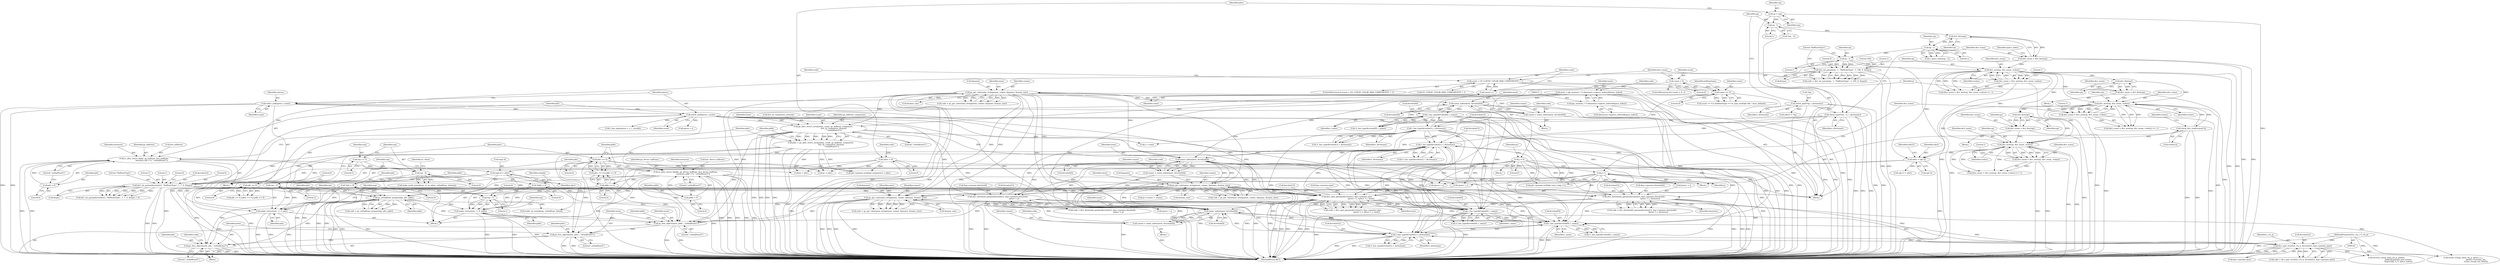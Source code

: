 digraph "0_ghostscript_f5c7555c30393e64ec1f5ab0dfae5b55b3b3fc78@API" {
"1001025" [label="(Call,gs_free_object(mem, pht, \".sethalftone5\"))"];
"1001021" [label="(Call,gs_free_object(mem, phtc, \".sethalftone5\"))"];
"1001017" [label="(Call,gs_free_object(mem, pdht, \".sethalftone5\"))"];
"1000295" [label="(Call,gs_get_colorname_string(mem, cname, &pname, &name_size))"];
"1000287" [label="(Call,name_index(mem, &rvalue[0]))"];
"1000209" [label="(Call,mem = (gs_memory_t *) idmemory->spaces_indexed[space_index])"];
"1000211" [label="(Call,(gs_memory_t *) idmemory->spaces_indexed[space_index])"];
"1000269" [label="(Call,r_has_type(&rvalue[0], t_name))"];
"1000278" [label="(Call,r_has_type(&rvalue[1], t_dictionary))"];
"1000193" [label="(Call,check_type(*(op - 1), t_dictionary))"];
"1000189" [label="(Call,check_type(*op, t_dictionary))"];
"1000285" [label="(Call,cname = name_index(mem, &rvalue[0]))"];
"1000738" [label="(Call,gs_get_colorname_string(mem, cname, &pname, &name_size))"];
"1000730" [label="(Call,name_index(mem, &rvalue[0]))"];
"1000386" [label="(Call,gs_alloc_struct_array(mem, count, gs_halftone_component,\n                                     &st_ht_component_element,\n                                     \".sethalftone5\"))"];
"1000371" [label="(Call,refset_null(tprocs, count))"];
"1000368" [label="(Call,refset_null(sprocs, count))"];
"1000348" [label="(Call,count == 0)"];
"1000335" [label="(Call,count > GS_CLIENT_COLOR_MAX_COMPONENTS + 1)"];
"1000332" [label="(Call,count++)"];
"1000252" [label="(Call,count = 0)"];
"1000481" [label="(Call,gs_get_colorname_string(mem, cname, &pname, &name_size))"];
"1000473" [label="(Call,name_index(mem, &rvalue[0]))"];
"1000551" [label="(Call,dict_spot_params(&rvalue[1], &pc->params.spot,\n                                                sprocs + j, tprocs + j, mem))"];
"1000521" [label="(Call,dict_int_param(&rvalue[1], \"HalftoneType\", 1, 7, 0, &type))"];
"1000464" [label="(Call,r_has_type(&rvalue[1], t_dictionary))"];
"1000589" [label="(Call,dict_threshold_params(&rvalue[1], &pc->params.threshold,\n                                                        tprocs + j))"];
"1000640" [label="(Call,j++)"];
"1000434" [label="(Call,j = 0)"];
"1000455" [label="(Call,r_has_type(&rvalue[0], t_name))"];
"1000612" [label="(Call,dict_threshold2_params(&rvalue[1], &pc->params.threshold2,\n                                                        tprocs + j, imemory))"];
"1000393" [label="(Call,rc_alloc_struct_0(pdht, gx_device_halftone, &st_device_halftone,\n                          imemory, pdht = 0, \".sethalftone5\"))"];
"1000399" [label="(Call,pdht = 0)"];
"1000374" [label="(Call,rc_alloc_struct_0(pht, gs_halftone, &st_halftone,\n                          imemory, pht = 0, \".sethalftone5\"))"];
"1000380" [label="(Call,pht = 0)"];
"1000220" [label="(Call,dict_int_param(op - 1, \"HalftoneType\", 1, 100, 0, &type))"];
"1000221" [label="(Call,op - 1)"];
"1000206" [label="(Call,op - 1)"];
"1000201" [label="(Call,dict_first(op))"];
"1000195" [label="(Call,op - 1)"];
"1000129" [label="(Call,op = osp)"];
"1000471" [label="(Call,cname = name_index(mem, &rvalue[0]))"];
"1000712" [label="(Call,r_has_type(&rvalue[0], t_name))"];
"1000771" [label="(Call,dict_spot_results(i_ctx_p, &rvalue[1], &pc->params.spot))"];
"1000126" [label="(MethodParameterIn,i_ctx_t *i_ctx_p)"];
"1000721" [label="(Call,r_has_type(&rvalue[1], t_dictionary))"];
"1000728" [label="(Call,cname = name_index(mem, &rvalue[0]))"];
"1000839" [label="(Call,make_istruct(esp - 1, 0, pdht))"];
"1000840" [label="(Call,esp - 1)"];
"1000834" [label="(Call,esp - 2)"];
"1000822" [label="(Call,esp - 4)"];
"1000818" [label="(Call,esp += 5)"];
"1000827" [label="(Call,esp[-3] = odict)"];
"1000803" [label="(Call,odict = op[-1])"];
"1000446" [label="(Call,dict_next(op, dict_enum, rvalue))"];
"1000430" [label="(Call,dict_first(op))"];
"1000260" [label="(Call,dict_next(op, dict_enum, rvalue))"];
"1000258" [label="(Call,dict_enum = dict_next(op, dict_enum, rvalue))"];
"1000199" [label="(Call,dict_enum = dict_first(op))"];
"1000444" [label="(Call,dict_enum = dict_next(op, dict_enum, rvalue))"];
"1000428" [label="(Call,dict_enum = dict_first(op))"];
"1000515" [label="(Call,check_dict_read(rvalue[1]))"];
"1000703" [label="(Call,dict_next(op, dict_enum, rvalue))"];
"1000692" [label="(Call,dict_first(op))"];
"1000701" [label="(Call,dict_enum = dict_next(op, dict_enum, rvalue))"];
"1000690" [label="(Call,dict_enum = dict_first(op))"];
"1000412" [label="(Call,pdht == 0)"];
"1000149" [label="(Call,*pdht = 0)"];
"1000681" [label="(Call,gs_sethalftone_prepare(igs, pht, pdht))"];
"1000405" [label="(Call,pht == 0)"];
"1000145" [label="(Call,*pht = 0)"];
"1000409" [label="(Call,phtc == 0)"];
"1000384" [label="(Call,phtc = gs_alloc_struct_array(mem, count, gs_halftone_component,\n                                     &st_ht_component_element,\n                                     \".sethalftone5\"))"];
"1000134" [label="(Call,*phtc = 0)"];
"1000833" [label="(Call,make_istruct(esp - 2, 0, pht))"];
"1000641" [label="(Identifier,j)"];
"1000465" [label="(Call,&rvalue[1])"];
"1000334" [label="(ControlStructure,if (count > GS_CLIENT_COLOR_MAX_COMPONENTS + 1))"];
"1000484" [label="(Call,&pname)"];
"1000396" [label="(Call,&st_device_halftone)"];
"1000381" [label="(Identifier,pht)"];
"1000296" [label="(Identifier,mem)"];
"1000228" [label="(Call,&type)"];
"1000195" [label="(Call,op - 1)"];
"1000640" [label="(Call,j++)"];
"1000810" [label="(Identifier,odict5)"];
"1000449" [label="(Identifier,rvalue)"];
"1000409" [label="(Call,phtc == 0)"];
"1000706" [label="(Identifier,rvalue)"];
"1000140" [label="(Identifier,code)"];
"1000705" [label="(Identifier,dict_enum)"];
"1000613" [label="(Call,&rvalue[1])"];
"1001028" [label="(Literal,\".sethalftone5\")"];
"1000549" [label="(Call,code = dict_spot_params(&rvalue[1], &pc->params.spot,\n                                                sprocs + j, tprocs + j, mem))"];
"1000692" [label="(Call,dict_first(op))"];
"1000708" [label="(Literal,1)"];
"1000839" [label="(Call,make_istruct(esp - 1, 0, pdht))"];
"1000386" [label="(Call,gs_alloc_struct_array(mem, count, gs_halftone_component,\n                                     &st_ht_component_element,\n                                     \".sethalftone5\"))"];
"1000251" [label="(ControlStructure,for (count = 0; ;))"];
"1000472" [label="(Identifier,cname)"];
"1000300" [label="(Call,&name_size)"];
"1000845" [label="(Call,make_op_estack(esp, sethalftone_finish))"];
"1000456" [label="(Call,&rvalue[0])"];
"1000726" [label="(Identifier,t_dictionary)"];
"1000818" [label="(Call,esp += 5)"];
"1000447" [label="(Identifier,op)"];
"1001027" [label="(Identifier,pht)"];
"1000258" [label="(Call,dict_enum = dict_next(op, dict_enum, rvalue))"];
"1000150" [label="(Identifier,pdht)"];
"1000411" [label="(Literal,0)"];
"1000192" [label="(Identifier,t_dictionary)"];
"1000257" [label="(Call,(dict_enum = dict_next(op, dict_enum, rvalue)) == -1)"];
"1000967" [label="(Call,zcolor_remap_one(i_ctx_p, tprocs + j,\n                                            porder->transfer, igs,\n                                            zcolor_remap_one_finish))"];
"1000370" [label="(Identifier,count)"];
"1000471" [label="(Call,cname = name_index(mem, &rvalue[0]))"];
"1001017" [label="(Call,gs_free_object(mem, pdht, \".sethalftone5\"))"];
"1000198" [label="(Identifier,t_dictionary)"];
"1000297" [label="(Identifier,cname)"];
"1000394" [label="(Identifier,pdht)"];
"1000846" [label="(Identifier,esp)"];
"1001026" [label="(Identifier,mem)"];
"1000145" [label="(Call,*pht = 0)"];
"1000956" [label="(Call,tprocs + j)"];
"1000342" [label="(Identifier,code)"];
"1000486" [label="(Call,&name_size)"];
"1000824" [label="(Literal,4)"];
"1000193" [label="(Call,check_type(*(op - 1), t_dictionary))"];
"1000189" [label="(Call,check_type(*op, t_dictionary))"];
"1000379" [label="(Identifier,imemory)"];
"1000720" [label="(Call,!r_has_type(&rvalue[1], t_dictionary))"];
"1000794" [label="(Block,)"];
"1001016" [label="(Block,)"];
"1000427" [label="(Block,)"];
"1000809" [label="(Call,odict5 = *op)"];
"1000927" [label="(Call,zscreen_enum_init(i_ctx_p, porder,\n                                         &phtc[j].params.spot.screen,\n                                         &sprocs[j], 0, 0, space_index))"];
"1001018" [label="(Identifier,mem)"];
"1000690" [label="(Call,dict_enum = dict_first(op))"];
"1001025" [label="(Call,gs_free_object(mem, pht, \".sethalftone5\"))"];
"1000393" [label="(Call,rc_alloc_struct_0(pdht, gx_device_halftone, &st_device_halftone,\n                          imemory, pdht = 0, \".sethalftone5\"))"];
"1000392" [label="(Literal,\".sethalftone5\")"];
"1000610" [label="(Call,code = dict_threshold2_params(&rvalue[1], &pc->params.threshold2,\n                                                        tprocs + j, imemory))"];
"1000821" [label="(Call,make_mark_estack(esp - 4, es_other, sethalftone_cleanup))"];
"1000828" [label="(Call,esp[-3])"];
"1000551" [label="(Call,dict_spot_params(&rvalue[1], &pc->params.spot,\n                                                sprocs + j, tprocs + j, mem))"];
"1000277" [label="(Call,!r_has_type(&rvalue[1], t_dictionary))"];
"1000696" [label="(Identifier,pc)"];
"1000722" [label="(Call,&rvalue[1])"];
"1000684" [label="(Identifier,pdht)"];
"1000700" [label="(Call,(dict_enum = dict_next(op, dict_enum, rvalue)) == -1)"];
"1000335" [label="(Call,count > GS_CLIENT_COLOR_MAX_COMPONENTS + 1)"];
"1000455" [label="(Call,r_has_type(&rvalue[0], t_name))"];
"1000804" [label="(Identifier,odict)"];
"1000213" [label="(Call,idmemory->spaces_indexed[space_index])"];
"1000194" [label="(Call,*(op - 1))"];
"1000833" [label="(Call,make_istruct(esp - 2, 0, pht))"];
"1000385" [label="(Identifier,phtc)"];
"1000825" [label="(Identifier,es_other)"];
"1000210" [label="(Identifier,mem)"];
"1000515" [label="(Call,check_dict_read(rvalue[1]))"];
"1000350" [label="(Literal,0)"];
"1000400" [label="(Identifier,pdht)"];
"1000226" [label="(Literal,100)"];
"1000661" [label="(Call,pht->params.multiple.num_comp = j)"];
"1000259" [label="(Identifier,dict_enum)"];
"1000805" [label="(Call,op[-1])"];
"1000445" [label="(Identifier,dict_enum)"];
"1000955" [label="(Call,r_has_type(tprocs + j, t__invalid))"];
"1000844" [label="(Identifier,pdht)"];
"1000516" [label="(Call,rvalue[1])"];
"1000408" [label="(Call,phtc == 0 || pdht == 0)"];
"1000265" [label="(Literal,1)"];
"1000405" [label="(Call,pht == 0)"];
"1000375" [label="(Identifier,pht)"];
"1000820" [label="(Literal,5)"];
"1000261" [label="(Identifier,op)"];
"1000712" [label="(Call,r_has_type(&rvalue[0], t_name))"];
"1000129" [label="(Call,op = osp)"];
"1000135" [label="(Identifier,phtc)"];
"1000772" [label="(Identifier,i_ctx_p)"];
"1000729" [label="(Identifier,cname)"];
"1000520" [label="(Call,dict_int_param(&rvalue[1], \"HalftoneType\", 1, 7, 0, &type) < 0)"];
"1000838" [label="(Identifier,pht)"];
"1000219" [label="(Identifier,code)"];
"1000147" [label="(Literal,0)"];
"1000469" [label="(Identifier,t_dictionary)"];
"1000209" [label="(Call,mem = (gs_memory_t *) idmemory->spaces_indexed[space_index])"];
"1000222" [label="(Identifier,op)"];
"1000475" [label="(Call,&rvalue[0])"];
"1000260" [label="(Call,dict_next(op, dict_enum, rvalue))"];
"1000252" [label="(Call,count = 0)"];
"1000652" [label="(Call,pht->params.multiple.components = phtc)"];
"1000274" [label="(Identifier,t_name)"];
"1000134" [label="(Call,*phtc = 0)"];
"1000711" [label="(Call,!r_has_type(&rvalue[0], t_name))"];
"1000683" [label="(Identifier,pht)"];
"1000298" [label="(Call,&pname)"];
"1000220" [label="(Call,dict_int_param(op - 1, \"HalftoneType\", 1, 100, 0, &type))"];
"1000376" [label="(Identifier,gs_halftone)"];
"1001024" [label="(Literal,\".sethalftone5\")"];
"1000532" [label="(Literal,0)"];
"1000473" [label="(Call,name_index(mem, &rvalue[0]))"];
"1000721" [label="(Call,r_has_type(&rvalue[1], t_dictionary))"];
"1000717" [label="(Identifier,t_name)"];
"1000207" [label="(Identifier,op)"];
"1000126" [label="(MethodParameterIn,i_ctx_t *i_ctx_p)"];
"1000431" [label="(Identifier,op)"];
"1000199" [label="(Call,dict_enum = dict_first(op))"];
"1000827" [label="(Call,esp[-3] = odict)"];
"1000263" [label="(Identifier,rvalue)"];
"1000730" [label="(Call,name_index(mem, &rvalue[0]))"];
"1000463" [label="(Call,!r_has_type(&rvalue[1], t_dictionary))"];
"1000739" [label="(Identifier,mem)"];
"1000204" [label="(Identifier,space_index)"];
"1000285" [label="(Call,cname = name_index(mem, &rvalue[0]))"];
"1000295" [label="(Call,gs_get_colorname_string(mem, cname, &pname, &name_size))"];
"1000269" [label="(Call,r_has_type(&rvalue[0], t_name))"];
"1000823" [label="(Identifier,esp)"];
"1000430" [label="(Call,dict_first(op))"];
"1000474" [label="(Identifier,mem)"];
"1000255" [label="(Block,)"];
"1000460" [label="(Identifier,t_name)"];
"1000695" [label="(Call,pc = phtc)"];
"1000279" [label="(Call,&rvalue[1])"];
"1000740" [label="(Identifier,cname)"];
"1000771" [label="(Call,dict_spot_results(i_ctx_p, &rvalue[1], &pc->params.spot))"];
"1000612" [label="(Call,dict_threshold2_params(&rvalue[1], &pc->params.threshold2,\n                                                        tprocs + j, imemory))"];
"1000682" [label="(Identifier,igs)"];
"1000600" [label="(Call,tprocs + j)"];
"1000998" [label="(Call,op[-1] = odict)"];
"1001022" [label="(Identifier,mem)"];
"1000834" [label="(Call,esp - 2)"];
"1000262" [label="(Identifier,dict_enum)"];
"1000365" [label="(Block,)"];
"1000337" [label="(Call,GS_CLIENT_COLOR_MAX_COMPONENTS + 1)"];
"1000336" [label="(Identifier,count)"];
"1000483" [label="(Identifier,cname)"];
"1000438" [label="(Identifier,pc)"];
"1000373" [label="(Identifier,count)"];
"1000283" [label="(Identifier,t_dictionary)"];
"1000565" [label="(Call,tprocs + j)"];
"1000268" [label="(Call,!r_has_type(&rvalue[0], t_name))"];
"1000205" [label="(Call,r_space_index(op - 1))"];
"1000832" [label="(Identifier,odict)"];
"1000353" [label="(Identifier,halftonetype)"];
"1000443" [label="(Call,(dict_enum = dict_next(op, dict_enum, rvalue)) == -1)"];
"1000412" [label="(Call,pdht == 0)"];
"1000737" [label="(Identifier,code)"];
"1000387" [label="(Identifier,mem)"];
"1000843" [label="(Literal,0)"];
"1000698" [label="(Block,)"];
"1000703" [label="(Call,dict_next(op, dict_enum, rvalue))"];
"1000704" [label="(Identifier,op)"];
"1000253" [label="(Identifier,count)"];
"1000395" [label="(Identifier,gx_device_halftone)"];
"1000374" [label="(Call,rc_alloc_struct_0(pht, gs_halftone, &st_halftone,\n                          imemory, pht = 0, \".sethalftone5\"))"];
"1000270" [label="(Call,&rvalue[0])"];
"1000552" [label="(Call,&rvalue[1])"];
"1000223" [label="(Literal,1)"];
"1000464" [label="(Call,r_has_type(&rvalue[1], t_dictionary))"];
"1000151" [label="(Literal,0)"];
"1000206" [label="(Call,op - 1)"];
"1000691" [label="(Identifier,dict_enum)"];
"1000254" [label="(Literal,0)"];
"1000835" [label="(Identifier,esp)"];
"1000741" [label="(Call,&pname)"];
"1000347" [label="(Call,count == 0 || (halftonetype == ht_type_multiple && ! have_default))"];
"1000349" [label="(Identifier,count)"];
"1000383" [label="(Literal,\".sethalftone5\")"];
"1000837" [label="(Literal,0)"];
"1000522" [label="(Call,&rvalue[1])"];
"1000382" [label="(Literal,0)"];
"1000530" [label="(Call,&type)"];
"1000626" [label="(Identifier,imemory)"];
"1000202" [label="(Identifier,op)"];
"1000287" [label="(Call,name_index(mem, &rvalue[0]))"];
"1000731" [label="(Identifier,mem)"];
"1000149" [label="(Call,*pdht = 0)"];
"1000211" [label="(Call,(gs_memory_t *) idmemory->spaces_indexed[space_index])"];
"1000371" [label="(Call,refset_null(tprocs, count))"];
"1000197" [label="(Literal,1)"];
"1000819" [label="(Identifier,esp)"];
"1000407" [label="(Literal,0)"];
"1001030" [label="(Identifier,code)"];
"1000479" [label="(Call,code = gs_get_colorname_string(mem, cname, &pname, &name_size))"];
"1000414" [label="(Literal,0)"];
"1000196" [label="(Identifier,op)"];
"1000433" [label="(Block,)"];
"1000333" [label="(Identifier,count)"];
"1000225" [label="(Literal,1)"];
"1000617" [label="(Call,&pc->params.threshold2)"];
"1000437" [label="(Call,pc = phtc)"];
"1000127" [label="(Block,)"];
"1000562" [label="(Call,sprocs + j)"];
"1000390" [label="(Call,&st_ht_component_element)"];
"1000289" [label="(Call,&rvalue[0])"];
"1000286" [label="(Identifier,cname)"];
"1000623" [label="(Call,tprocs + j)"];
"1000587" [label="(Call,code = dict_threshold_params(&rvalue[1], &pc->params.threshold,\n                                                        tprocs + j))"];
"1000380" [label="(Call,pht = 0)"];
"1000679" [label="(Call,code = gs_sethalftone_prepare(igs, pht, pdht))"];
"1000146" [label="(Identifier,pht)"];
"1000701" [label="(Call,dict_enum = dict_next(op, dict_enum, rvalue))"];
"1000454" [label="(Call,!r_has_type(&rvalue[0], t_name))"];
"1000451" [label="(Literal,1)"];
"1000693" [label="(Identifier,op)"];
"1000852" [label="(Call,j < count)"];
"1000594" [label="(Call,&pc->params.threshold)"];
"1000190" [label="(Call,*op)"];
"1000529" [label="(Literal,0)"];
"1000556" [label="(Call,&pc->params.spot)"];
"1000372" [label="(Identifier,tprocs)"];
"1000590" [label="(Call,&rvalue[1])"];
"1000399" [label="(Call,pdht = 0)"];
"1000480" [label="(Identifier,code)"];
"1000841" [label="(Identifier,esp)"];
"1000384" [label="(Call,phtc = gs_alloc_struct_array(mem, count, gs_halftone_component,\n                                     &st_ht_component_element,\n                                     \".sethalftone5\"))"];
"1000369" [label="(Identifier,sprocs)"];
"1000446" [label="(Call,dict_next(op, dict_enum, rvalue))"];
"1000157" [label="(Identifier,edepth)"];
"1000404" [label="(Call,pht == 0 || phtc == 0 || pdht == 0)"];
"1000681" [label="(Call,gs_sethalftone_prepare(igs, pht, pdht))"];
"1000738" [label="(Call,gs_get_colorname_string(mem, cname, &pname, &name_size))"];
"1000294" [label="(Identifier,code)"];
"1000526" [label="(Literal,\"HalftoneType\")"];
"1000428" [label="(Call,dict_enum = dict_first(op))"];
"1000200" [label="(Identifier,dict_enum)"];
"1000348" [label="(Call,count == 0)"];
"1000736" [label="(Call,code = gs_get_colorname_string(mem, cname, &pname, &name_size))"];
"1000777" [label="(Call,&pc->params.spot)"];
"1000528" [label="(Literal,7)"];
"1000227" [label="(Literal,0)"];
"1000436" [label="(Literal,0)"];
"1000136" [label="(Literal,0)"];
"1000769" [label="(Call,code = dict_spot_results(i_ctx_p, &rvalue[1], &pc->params.spot))"];
"1001023" [label="(Identifier,phtc)"];
"1000332" [label="(Call,count++)"];
"1000713" [label="(Call,&rvalue[0])"];
"1000840" [label="(Call,esp - 1)"];
"1000527" [label="(Literal,1)"];
"1000440" [label="(Block,)"];
"1000803" [label="(Call,odict = op[-1])"];
"1000413" [label="(Identifier,pdht)"];
"1000406" [label="(Identifier,pht)"];
"1000377" [label="(Call,&st_halftone)"];
"1000131" [label="(Identifier,osp)"];
"1001021" [label="(Call,gs_free_object(mem, phtc, \".sethalftone5\"))"];
"1000221" [label="(Call,op - 1)"];
"1000401" [label="(Literal,0)"];
"1000728" [label="(Call,cname = name_index(mem, &rvalue[0]))"];
"1000589" [label="(Call,dict_threshold_params(&rvalue[1], &pc->params.threshold,\n                                                        tprocs + j))"];
"1000689" [label="(Block,)"];
"1000429" [label="(Identifier,dict_enum)"];
"1000448" [label="(Identifier,dict_enum)"];
"1001042" [label="(MethodReturn,RET)"];
"1000398" [label="(Identifier,imemory)"];
"1001019" [label="(Identifier,pdht)"];
"1000743" [label="(Call,&name_size)"];
"1000201" [label="(Call,dict_first(op))"];
"1000732" [label="(Call,&rvalue[0])"];
"1000524" [label="(Identifier,rvalue)"];
"1001020" [label="(Literal,\".sethalftone5\")"];
"1000521" [label="(Call,dict_int_param(&rvalue[1], \"HalftoneType\", 1, 7, 0, &type))"];
"1000842" [label="(Literal,1)"];
"1000288" [label="(Identifier,mem)"];
"1000482" [label="(Identifier,mem)"];
"1000224" [label="(Literal,\"HalftoneType\")"];
"1000505" [label="(Call,pc->cname = cname)"];
"1000388" [label="(Identifier,count)"];
"1000278" [label="(Call,r_has_type(&rvalue[1], t_dictionary))"];
"1000130" [label="(Identifier,op)"];
"1000389" [label="(Identifier,gs_halftone_component)"];
"1000773" [label="(Call,&rvalue[1])"];
"1000444" [label="(Call,dict_enum = dict_next(op, dict_enum, rvalue))"];
"1000410" [label="(Identifier,phtc)"];
"1000434" [label="(Call,j = 0)"];
"1000402" [label="(Literal,\".sethalftone5\")"];
"1000218" [label="(Call,code = dict_int_param(op - 1, \"HalftoneType\", 1, 100, 0, &type))"];
"1000435" [label="(Identifier,j)"];
"1000208" [label="(Literal,1)"];
"1000836" [label="(Literal,2)"];
"1000568" [label="(Identifier,mem)"];
"1000822" [label="(Call,esp - 4)"];
"1000481" [label="(Call,gs_get_colorname_string(mem, cname, &pname, &name_size))"];
"1000702" [label="(Identifier,dict_enum)"];
"1000368" [label="(Call,refset_null(sprocs, count))"];
"1000293" [label="(Call,code = gs_get_colorname_string(mem, cname, &pname, &name_size))"];
"1001025" -> "1001016"  [label="AST: "];
"1001025" -> "1001028"  [label="CFG: "];
"1001026" -> "1001025"  [label="AST: "];
"1001027" -> "1001025"  [label="AST: "];
"1001028" -> "1001025"  [label="AST: "];
"1001030" -> "1001025"  [label="CFG: "];
"1001025" -> "1001042"  [label="DDG: "];
"1001025" -> "1001042"  [label="DDG: "];
"1001025" -> "1001042"  [label="DDG: "];
"1001021" -> "1001025"  [label="DDG: "];
"1000833" -> "1001025"  [label="DDG: "];
"1000681" -> "1001025"  [label="DDG: "];
"1000405" -> "1001025"  [label="DDG: "];
"1000145" -> "1001025"  [label="DDG: "];
"1001021" -> "1001016"  [label="AST: "];
"1001021" -> "1001024"  [label="CFG: "];
"1001022" -> "1001021"  [label="AST: "];
"1001023" -> "1001021"  [label="AST: "];
"1001024" -> "1001021"  [label="AST: "];
"1001026" -> "1001021"  [label="CFG: "];
"1001021" -> "1001042"  [label="DDG: "];
"1001021" -> "1001042"  [label="DDG: "];
"1001017" -> "1001021"  [label="DDG: "];
"1000409" -> "1001021"  [label="DDG: "];
"1000134" -> "1001021"  [label="DDG: "];
"1000384" -> "1001021"  [label="DDG: "];
"1001017" -> "1001016"  [label="AST: "];
"1001017" -> "1001020"  [label="CFG: "];
"1001018" -> "1001017"  [label="AST: "];
"1001019" -> "1001017"  [label="AST: "];
"1001020" -> "1001017"  [label="AST: "];
"1001022" -> "1001017"  [label="CFG: "];
"1001017" -> "1001042"  [label="DDG: "];
"1001017" -> "1001042"  [label="DDG: "];
"1000295" -> "1001017"  [label="DDG: "];
"1000738" -> "1001017"  [label="DDG: "];
"1000386" -> "1001017"  [label="DDG: "];
"1000481" -> "1001017"  [label="DDG: "];
"1000209" -> "1001017"  [label="DDG: "];
"1000551" -> "1001017"  [label="DDG: "];
"1000839" -> "1001017"  [label="DDG: "];
"1000412" -> "1001017"  [label="DDG: "];
"1000149" -> "1001017"  [label="DDG: "];
"1000393" -> "1001017"  [label="DDG: "];
"1000681" -> "1001017"  [label="DDG: "];
"1000295" -> "1000293"  [label="AST: "];
"1000295" -> "1000300"  [label="CFG: "];
"1000296" -> "1000295"  [label="AST: "];
"1000297" -> "1000295"  [label="AST: "];
"1000298" -> "1000295"  [label="AST: "];
"1000300" -> "1000295"  [label="AST: "];
"1000293" -> "1000295"  [label="CFG: "];
"1000295" -> "1001042"  [label="DDG: "];
"1000295" -> "1001042"  [label="DDG: "];
"1000295" -> "1001042"  [label="DDG: "];
"1000295" -> "1001042"  [label="DDG: "];
"1000295" -> "1000287"  [label="DDG: "];
"1000295" -> "1000293"  [label="DDG: "];
"1000295" -> "1000293"  [label="DDG: "];
"1000295" -> "1000293"  [label="DDG: "];
"1000295" -> "1000293"  [label="DDG: "];
"1000287" -> "1000295"  [label="DDG: "];
"1000285" -> "1000295"  [label="DDG: "];
"1000295" -> "1000386"  [label="DDG: "];
"1000295" -> "1000473"  [label="DDG: "];
"1000295" -> "1000481"  [label="DDG: "];
"1000295" -> "1000481"  [label="DDG: "];
"1000295" -> "1000730"  [label="DDG: "];
"1000295" -> "1000738"  [label="DDG: "];
"1000295" -> "1000738"  [label="DDG: "];
"1000287" -> "1000285"  [label="AST: "];
"1000287" -> "1000289"  [label="CFG: "];
"1000288" -> "1000287"  [label="AST: "];
"1000289" -> "1000287"  [label="AST: "];
"1000285" -> "1000287"  [label="CFG: "];
"1000287" -> "1001042"  [label="DDG: "];
"1000287" -> "1000269"  [label="DDG: "];
"1000287" -> "1000285"  [label="DDG: "];
"1000287" -> "1000285"  [label="DDG: "];
"1000209" -> "1000287"  [label="DDG: "];
"1000269" -> "1000287"  [label="DDG: "];
"1000278" -> "1000287"  [label="DDG: "];
"1000287" -> "1000455"  [label="DDG: "];
"1000287" -> "1000712"  [label="DDG: "];
"1000209" -> "1000127"  [label="AST: "];
"1000209" -> "1000211"  [label="CFG: "];
"1000210" -> "1000209"  [label="AST: "];
"1000211" -> "1000209"  [label="AST: "];
"1000219" -> "1000209"  [label="CFG: "];
"1000209" -> "1001042"  [label="DDG: "];
"1000209" -> "1001042"  [label="DDG: "];
"1000211" -> "1000209"  [label="DDG: "];
"1000209" -> "1000386"  [label="DDG: "];
"1000209" -> "1000473"  [label="DDG: "];
"1000209" -> "1000730"  [label="DDG: "];
"1000211" -> "1000213"  [label="CFG: "];
"1000212" -> "1000211"  [label="AST: "];
"1000213" -> "1000211"  [label="AST: "];
"1000211" -> "1001042"  [label="DDG: "];
"1000269" -> "1000268"  [label="AST: "];
"1000269" -> "1000274"  [label="CFG: "];
"1000270" -> "1000269"  [label="AST: "];
"1000274" -> "1000269"  [label="AST: "];
"1000268" -> "1000269"  [label="CFG: "];
"1000269" -> "1001042"  [label="DDG: "];
"1000269" -> "1001042"  [label="DDG: "];
"1000269" -> "1000268"  [label="DDG: "];
"1000269" -> "1000268"  [label="DDG: "];
"1000278" -> "1000269"  [label="DDG: "];
"1000269" -> "1000278"  [label="DDG: "];
"1000269" -> "1000455"  [label="DDG: "];
"1000269" -> "1000455"  [label="DDG: "];
"1000269" -> "1000712"  [label="DDG: "];
"1000269" -> "1000712"  [label="DDG: "];
"1000278" -> "1000277"  [label="AST: "];
"1000278" -> "1000283"  [label="CFG: "];
"1000279" -> "1000278"  [label="AST: "];
"1000283" -> "1000278"  [label="AST: "];
"1000277" -> "1000278"  [label="CFG: "];
"1000278" -> "1001042"  [label="DDG: "];
"1000278" -> "1001042"  [label="DDG: "];
"1000278" -> "1000277"  [label="DDG: "];
"1000278" -> "1000277"  [label="DDG: "];
"1000193" -> "1000278"  [label="DDG: "];
"1000278" -> "1000455"  [label="DDG: "];
"1000278" -> "1000464"  [label="DDG: "];
"1000278" -> "1000464"  [label="DDG: "];
"1000278" -> "1000712"  [label="DDG: "];
"1000278" -> "1000721"  [label="DDG: "];
"1000278" -> "1000721"  [label="DDG: "];
"1000193" -> "1000127"  [label="AST: "];
"1000193" -> "1000198"  [label="CFG: "];
"1000194" -> "1000193"  [label="AST: "];
"1000198" -> "1000193"  [label="AST: "];
"1000200" -> "1000193"  [label="CFG: "];
"1000193" -> "1001042"  [label="DDG: "];
"1000193" -> "1001042"  [label="DDG: "];
"1000193" -> "1001042"  [label="DDG: "];
"1000189" -> "1000193"  [label="DDG: "];
"1000193" -> "1000464"  [label="DDG: "];
"1000193" -> "1000721"  [label="DDG: "];
"1000189" -> "1000127"  [label="AST: "];
"1000189" -> "1000192"  [label="CFG: "];
"1000190" -> "1000189"  [label="AST: "];
"1000192" -> "1000189"  [label="AST: "];
"1000196" -> "1000189"  [label="CFG: "];
"1000189" -> "1001042"  [label="DDG: "];
"1000189" -> "1001042"  [label="DDG: "];
"1000189" -> "1000809"  [label="DDG: "];
"1000285" -> "1000255"  [label="AST: "];
"1000286" -> "1000285"  [label="AST: "];
"1000294" -> "1000285"  [label="CFG: "];
"1000285" -> "1001042"  [label="DDG: "];
"1000738" -> "1000736"  [label="AST: "];
"1000738" -> "1000743"  [label="CFG: "];
"1000739" -> "1000738"  [label="AST: "];
"1000740" -> "1000738"  [label="AST: "];
"1000741" -> "1000738"  [label="AST: "];
"1000743" -> "1000738"  [label="AST: "];
"1000736" -> "1000738"  [label="CFG: "];
"1000738" -> "1001042"  [label="DDG: "];
"1000738" -> "1001042"  [label="DDG: "];
"1000738" -> "1001042"  [label="DDG: "];
"1000738" -> "1001042"  [label="DDG: "];
"1000738" -> "1000730"  [label="DDG: "];
"1000738" -> "1000736"  [label="DDG: "];
"1000738" -> "1000736"  [label="DDG: "];
"1000738" -> "1000736"  [label="DDG: "];
"1000738" -> "1000736"  [label="DDG: "];
"1000730" -> "1000738"  [label="DDG: "];
"1000728" -> "1000738"  [label="DDG: "];
"1000481" -> "1000738"  [label="DDG: "];
"1000481" -> "1000738"  [label="DDG: "];
"1000730" -> "1000728"  [label="AST: "];
"1000730" -> "1000732"  [label="CFG: "];
"1000731" -> "1000730"  [label="AST: "];
"1000732" -> "1000730"  [label="AST: "];
"1000728" -> "1000730"  [label="CFG: "];
"1000730" -> "1001042"  [label="DDG: "];
"1000730" -> "1000712"  [label="DDG: "];
"1000730" -> "1000728"  [label="DDG: "];
"1000730" -> "1000728"  [label="DDG: "];
"1000386" -> "1000730"  [label="DDG: "];
"1000481" -> "1000730"  [label="DDG: "];
"1000551" -> "1000730"  [label="DDG: "];
"1000712" -> "1000730"  [label="DDG: "];
"1000721" -> "1000730"  [label="DDG: "];
"1000730" -> "1000771"  [label="DDG: "];
"1000386" -> "1000384"  [label="AST: "];
"1000386" -> "1000392"  [label="CFG: "];
"1000387" -> "1000386"  [label="AST: "];
"1000388" -> "1000386"  [label="AST: "];
"1000389" -> "1000386"  [label="AST: "];
"1000390" -> "1000386"  [label="AST: "];
"1000392" -> "1000386"  [label="AST: "];
"1000384" -> "1000386"  [label="CFG: "];
"1000386" -> "1001042"  [label="DDG: "];
"1000386" -> "1001042"  [label="DDG: "];
"1000386" -> "1001042"  [label="DDG: "];
"1000386" -> "1001042"  [label="DDG: "];
"1000386" -> "1000384"  [label="DDG: "];
"1000386" -> "1000384"  [label="DDG: "];
"1000386" -> "1000384"  [label="DDG: "];
"1000386" -> "1000384"  [label="DDG: "];
"1000386" -> "1000384"  [label="DDG: "];
"1000371" -> "1000386"  [label="DDG: "];
"1000386" -> "1000473"  [label="DDG: "];
"1000386" -> "1000852"  [label="DDG: "];
"1000371" -> "1000365"  [label="AST: "];
"1000371" -> "1000373"  [label="CFG: "];
"1000372" -> "1000371"  [label="AST: "];
"1000373" -> "1000371"  [label="AST: "];
"1000375" -> "1000371"  [label="CFG: "];
"1000371" -> "1001042"  [label="DDG: "];
"1000371" -> "1001042"  [label="DDG: "];
"1000368" -> "1000371"  [label="DDG: "];
"1000371" -> "1000551"  [label="DDG: "];
"1000371" -> "1000565"  [label="DDG: "];
"1000371" -> "1000589"  [label="DDG: "];
"1000371" -> "1000600"  [label="DDG: "];
"1000371" -> "1000612"  [label="DDG: "];
"1000371" -> "1000623"  [label="DDG: "];
"1000371" -> "1000955"  [label="DDG: "];
"1000371" -> "1000956"  [label="DDG: "];
"1000368" -> "1000365"  [label="AST: "];
"1000368" -> "1000370"  [label="CFG: "];
"1000369" -> "1000368"  [label="AST: "];
"1000370" -> "1000368"  [label="AST: "];
"1000372" -> "1000368"  [label="CFG: "];
"1000368" -> "1001042"  [label="DDG: "];
"1000368" -> "1001042"  [label="DDG: "];
"1000348" -> "1000368"  [label="DDG: "];
"1000368" -> "1000551"  [label="DDG: "];
"1000368" -> "1000562"  [label="DDG: "];
"1000348" -> "1000347"  [label="AST: "];
"1000348" -> "1000350"  [label="CFG: "];
"1000349" -> "1000348"  [label="AST: "];
"1000350" -> "1000348"  [label="AST: "];
"1000353" -> "1000348"  [label="CFG: "];
"1000347" -> "1000348"  [label="CFG: "];
"1000348" -> "1001042"  [label="DDG: "];
"1000348" -> "1000347"  [label="DDG: "];
"1000348" -> "1000347"  [label="DDG: "];
"1000335" -> "1000348"  [label="DDG: "];
"1000252" -> "1000348"  [label="DDG: "];
"1000348" -> "1000852"  [label="DDG: "];
"1000335" -> "1000334"  [label="AST: "];
"1000335" -> "1000337"  [label="CFG: "];
"1000336" -> "1000335"  [label="AST: "];
"1000337" -> "1000335"  [label="AST: "];
"1000259" -> "1000335"  [label="CFG: "];
"1000342" -> "1000335"  [label="CFG: "];
"1000335" -> "1001042"  [label="DDG: "];
"1000335" -> "1001042"  [label="DDG: "];
"1000335" -> "1000332"  [label="DDG: "];
"1000332" -> "1000335"  [label="DDG: "];
"1000332" -> "1000255"  [label="AST: "];
"1000332" -> "1000333"  [label="CFG: "];
"1000333" -> "1000332"  [label="AST: "];
"1000336" -> "1000332"  [label="CFG: "];
"1000252" -> "1000332"  [label="DDG: "];
"1000252" -> "1000251"  [label="AST: "];
"1000252" -> "1000254"  [label="CFG: "];
"1000253" -> "1000252"  [label="AST: "];
"1000254" -> "1000252"  [label="AST: "];
"1000259" -> "1000252"  [label="CFG: "];
"1000481" -> "1000479"  [label="AST: "];
"1000481" -> "1000486"  [label="CFG: "];
"1000482" -> "1000481"  [label="AST: "];
"1000483" -> "1000481"  [label="AST: "];
"1000484" -> "1000481"  [label="AST: "];
"1000486" -> "1000481"  [label="AST: "];
"1000479" -> "1000481"  [label="CFG: "];
"1000481" -> "1001042"  [label="DDG: "];
"1000481" -> "1001042"  [label="DDG: "];
"1000481" -> "1001042"  [label="DDG: "];
"1000481" -> "1001042"  [label="DDG: "];
"1000481" -> "1000473"  [label="DDG: "];
"1000481" -> "1000479"  [label="DDG: "];
"1000481" -> "1000479"  [label="DDG: "];
"1000481" -> "1000479"  [label="DDG: "];
"1000481" -> "1000479"  [label="DDG: "];
"1000473" -> "1000481"  [label="DDG: "];
"1000471" -> "1000481"  [label="DDG: "];
"1000481" -> "1000505"  [label="DDG: "];
"1000481" -> "1000551"  [label="DDG: "];
"1000473" -> "1000471"  [label="AST: "];
"1000473" -> "1000475"  [label="CFG: "];
"1000474" -> "1000473"  [label="AST: "];
"1000475" -> "1000473"  [label="AST: "];
"1000471" -> "1000473"  [label="CFG: "];
"1000473" -> "1001042"  [label="DDG: "];
"1000473" -> "1000455"  [label="DDG: "];
"1000473" -> "1000471"  [label="DDG: "];
"1000473" -> "1000471"  [label="DDG: "];
"1000551" -> "1000473"  [label="DDG: "];
"1000464" -> "1000473"  [label="DDG: "];
"1000455" -> "1000473"  [label="DDG: "];
"1000473" -> "1000521"  [label="DDG: "];
"1000473" -> "1000551"  [label="DDG: "];
"1000473" -> "1000589"  [label="DDG: "];
"1000473" -> "1000612"  [label="DDG: "];
"1000473" -> "1000712"  [label="DDG: "];
"1000551" -> "1000549"  [label="AST: "];
"1000551" -> "1000568"  [label="CFG: "];
"1000552" -> "1000551"  [label="AST: "];
"1000556" -> "1000551"  [label="AST: "];
"1000562" -> "1000551"  [label="AST: "];
"1000565" -> "1000551"  [label="AST: "];
"1000568" -> "1000551"  [label="AST: "];
"1000549" -> "1000551"  [label="CFG: "];
"1000551" -> "1001042"  [label="DDG: "];
"1000551" -> "1001042"  [label="DDG: "];
"1000551" -> "1001042"  [label="DDG: "];
"1000551" -> "1001042"  [label="DDG: "];
"1000551" -> "1001042"  [label="DDG: "];
"1000551" -> "1000455"  [label="DDG: "];
"1000551" -> "1000464"  [label="DDG: "];
"1000551" -> "1000549"  [label="DDG: "];
"1000551" -> "1000549"  [label="DDG: "];
"1000551" -> "1000549"  [label="DDG: "];
"1000551" -> "1000549"  [label="DDG: "];
"1000551" -> "1000549"  [label="DDG: "];
"1000521" -> "1000551"  [label="DDG: "];
"1000640" -> "1000551"  [label="DDG: "];
"1000434" -> "1000551"  [label="DDG: "];
"1000551" -> "1000712"  [label="DDG: "];
"1000551" -> "1000721"  [label="DDG: "];
"1000551" -> "1000771"  [label="DDG: "];
"1000521" -> "1000520"  [label="AST: "];
"1000521" -> "1000530"  [label="CFG: "];
"1000522" -> "1000521"  [label="AST: "];
"1000526" -> "1000521"  [label="AST: "];
"1000527" -> "1000521"  [label="AST: "];
"1000528" -> "1000521"  [label="AST: "];
"1000529" -> "1000521"  [label="AST: "];
"1000530" -> "1000521"  [label="AST: "];
"1000532" -> "1000521"  [label="CFG: "];
"1000521" -> "1001042"  [label="DDG: "];
"1000521" -> "1001042"  [label="DDG: "];
"1000521" -> "1000455"  [label="DDG: "];
"1000521" -> "1000464"  [label="DDG: "];
"1000521" -> "1000520"  [label="DDG: "];
"1000521" -> "1000520"  [label="DDG: "];
"1000521" -> "1000520"  [label="DDG: "];
"1000521" -> "1000520"  [label="DDG: "];
"1000521" -> "1000520"  [label="DDG: "];
"1000521" -> "1000520"  [label="DDG: "];
"1000464" -> "1000521"  [label="DDG: "];
"1000220" -> "1000521"  [label="DDG: "];
"1000521" -> "1000589"  [label="DDG: "];
"1000521" -> "1000612"  [label="DDG: "];
"1000521" -> "1000712"  [label="DDG: "];
"1000521" -> "1000721"  [label="DDG: "];
"1000464" -> "1000463"  [label="AST: "];
"1000464" -> "1000469"  [label="CFG: "];
"1000465" -> "1000464"  [label="AST: "];
"1000469" -> "1000464"  [label="AST: "];
"1000463" -> "1000464"  [label="CFG: "];
"1000464" -> "1001042"  [label="DDG: "];
"1000464" -> "1001042"  [label="DDG: "];
"1000464" -> "1000455"  [label="DDG: "];
"1000464" -> "1000463"  [label="DDG: "];
"1000464" -> "1000463"  [label="DDG: "];
"1000589" -> "1000464"  [label="DDG: "];
"1000455" -> "1000464"  [label="DDG: "];
"1000612" -> "1000464"  [label="DDG: "];
"1000464" -> "1000712"  [label="DDG: "];
"1000464" -> "1000721"  [label="DDG: "];
"1000464" -> "1000721"  [label="DDG: "];
"1000589" -> "1000587"  [label="AST: "];
"1000589" -> "1000600"  [label="CFG: "];
"1000590" -> "1000589"  [label="AST: "];
"1000594" -> "1000589"  [label="AST: "];
"1000600" -> "1000589"  [label="AST: "];
"1000587" -> "1000589"  [label="CFG: "];
"1000589" -> "1001042"  [label="DDG: "];
"1000589" -> "1001042"  [label="DDG: "];
"1000589" -> "1001042"  [label="DDG: "];
"1000589" -> "1000455"  [label="DDG: "];
"1000589" -> "1000587"  [label="DDG: "];
"1000589" -> "1000587"  [label="DDG: "];
"1000589" -> "1000587"  [label="DDG: "];
"1000640" -> "1000589"  [label="DDG: "];
"1000434" -> "1000589"  [label="DDG: "];
"1000589" -> "1000712"  [label="DDG: "];
"1000589" -> "1000721"  [label="DDG: "];
"1000640" -> "1000440"  [label="AST: "];
"1000640" -> "1000641"  [label="CFG: "];
"1000641" -> "1000640"  [label="AST: "];
"1000445" -> "1000640"  [label="CFG: "];
"1000640" -> "1001042"  [label="DDG: "];
"1000640" -> "1000562"  [label="DDG: "];
"1000640" -> "1000565"  [label="DDG: "];
"1000640" -> "1000600"  [label="DDG: "];
"1000640" -> "1000612"  [label="DDG: "];
"1000640" -> "1000623"  [label="DDG: "];
"1000434" -> "1000640"  [label="DDG: "];
"1000640" -> "1000661"  [label="DDG: "];
"1000434" -> "1000433"  [label="AST: "];
"1000434" -> "1000436"  [label="CFG: "];
"1000435" -> "1000434"  [label="AST: "];
"1000436" -> "1000434"  [label="AST: "];
"1000438" -> "1000434"  [label="CFG: "];
"1000434" -> "1001042"  [label="DDG: "];
"1000434" -> "1000562"  [label="DDG: "];
"1000434" -> "1000565"  [label="DDG: "];
"1000434" -> "1000600"  [label="DDG: "];
"1000434" -> "1000612"  [label="DDG: "];
"1000434" -> "1000623"  [label="DDG: "];
"1000434" -> "1000661"  [label="DDG: "];
"1000455" -> "1000454"  [label="AST: "];
"1000455" -> "1000460"  [label="CFG: "];
"1000456" -> "1000455"  [label="AST: "];
"1000460" -> "1000455"  [label="AST: "];
"1000454" -> "1000455"  [label="CFG: "];
"1000455" -> "1001042"  [label="DDG: "];
"1000455" -> "1001042"  [label="DDG: "];
"1000455" -> "1000454"  [label="DDG: "];
"1000455" -> "1000454"  [label="DDG: "];
"1000612" -> "1000455"  [label="DDG: "];
"1000455" -> "1000712"  [label="DDG: "];
"1000455" -> "1000712"  [label="DDG: "];
"1000612" -> "1000610"  [label="AST: "];
"1000612" -> "1000626"  [label="CFG: "];
"1000613" -> "1000612"  [label="AST: "];
"1000617" -> "1000612"  [label="AST: "];
"1000623" -> "1000612"  [label="AST: "];
"1000626" -> "1000612"  [label="AST: "];
"1000610" -> "1000612"  [label="CFG: "];
"1000612" -> "1001042"  [label="DDG: "];
"1000612" -> "1001042"  [label="DDG: "];
"1000612" -> "1001042"  [label="DDG: "];
"1000612" -> "1001042"  [label="DDG: "];
"1000612" -> "1000610"  [label="DDG: "];
"1000612" -> "1000610"  [label="DDG: "];
"1000612" -> "1000610"  [label="DDG: "];
"1000612" -> "1000610"  [label="DDG: "];
"1000393" -> "1000612"  [label="DDG: "];
"1000612" -> "1000712"  [label="DDG: "];
"1000612" -> "1000721"  [label="DDG: "];
"1000393" -> "1000365"  [label="AST: "];
"1000393" -> "1000402"  [label="CFG: "];
"1000394" -> "1000393"  [label="AST: "];
"1000395" -> "1000393"  [label="AST: "];
"1000396" -> "1000393"  [label="AST: "];
"1000398" -> "1000393"  [label="AST: "];
"1000399" -> "1000393"  [label="AST: "];
"1000402" -> "1000393"  [label="AST: "];
"1000406" -> "1000393"  [label="CFG: "];
"1000393" -> "1001042"  [label="DDG: "];
"1000393" -> "1001042"  [label="DDG: "];
"1000393" -> "1001042"  [label="DDG: "];
"1000393" -> "1001042"  [label="DDG: "];
"1000393" -> "1001042"  [label="DDG: "];
"1000399" -> "1000393"  [label="DDG: "];
"1000374" -> "1000393"  [label="DDG: "];
"1000393" -> "1000412"  [label="DDG: "];
"1000393" -> "1000681"  [label="DDG: "];
"1000393" -> "1000839"  [label="DDG: "];
"1000399" -> "1000401"  [label="CFG: "];
"1000400" -> "1000399"  [label="AST: "];
"1000401" -> "1000399"  [label="AST: "];
"1000402" -> "1000399"  [label="CFG: "];
"1000374" -> "1000365"  [label="AST: "];
"1000374" -> "1000383"  [label="CFG: "];
"1000375" -> "1000374"  [label="AST: "];
"1000376" -> "1000374"  [label="AST: "];
"1000377" -> "1000374"  [label="AST: "];
"1000379" -> "1000374"  [label="AST: "];
"1000380" -> "1000374"  [label="AST: "];
"1000383" -> "1000374"  [label="AST: "];
"1000385" -> "1000374"  [label="CFG: "];
"1000374" -> "1001042"  [label="DDG: "];
"1000374" -> "1001042"  [label="DDG: "];
"1000374" -> "1001042"  [label="DDG: "];
"1000380" -> "1000374"  [label="DDG: "];
"1000374" -> "1000405"  [label="DDG: "];
"1000380" -> "1000382"  [label="CFG: "];
"1000381" -> "1000380"  [label="AST: "];
"1000382" -> "1000380"  [label="AST: "];
"1000383" -> "1000380"  [label="CFG: "];
"1000220" -> "1000218"  [label="AST: "];
"1000220" -> "1000228"  [label="CFG: "];
"1000221" -> "1000220"  [label="AST: "];
"1000224" -> "1000220"  [label="AST: "];
"1000225" -> "1000220"  [label="AST: "];
"1000226" -> "1000220"  [label="AST: "];
"1000227" -> "1000220"  [label="AST: "];
"1000228" -> "1000220"  [label="AST: "];
"1000218" -> "1000220"  [label="CFG: "];
"1000220" -> "1001042"  [label="DDG: "];
"1000220" -> "1001042"  [label="DDG: "];
"1000220" -> "1000218"  [label="DDG: "];
"1000220" -> "1000218"  [label="DDG: "];
"1000220" -> "1000218"  [label="DDG: "];
"1000220" -> "1000218"  [label="DDG: "];
"1000220" -> "1000218"  [label="DDG: "];
"1000220" -> "1000218"  [label="DDG: "];
"1000221" -> "1000220"  [label="DDG: "];
"1000221" -> "1000220"  [label="DDG: "];
"1000221" -> "1000223"  [label="CFG: "];
"1000222" -> "1000221"  [label="AST: "];
"1000223" -> "1000221"  [label="AST: "];
"1000224" -> "1000221"  [label="CFG: "];
"1000221" -> "1001042"  [label="DDG: "];
"1000206" -> "1000221"  [label="DDG: "];
"1000221" -> "1000260"  [label="DDG: "];
"1000206" -> "1000205"  [label="AST: "];
"1000206" -> "1000208"  [label="CFG: "];
"1000207" -> "1000206"  [label="AST: "];
"1000208" -> "1000206"  [label="AST: "];
"1000205" -> "1000206"  [label="CFG: "];
"1000206" -> "1000205"  [label="DDG: "];
"1000206" -> "1000205"  [label="DDG: "];
"1000201" -> "1000206"  [label="DDG: "];
"1000201" -> "1000199"  [label="AST: "];
"1000201" -> "1000202"  [label="CFG: "];
"1000202" -> "1000201"  [label="AST: "];
"1000199" -> "1000201"  [label="CFG: "];
"1000201" -> "1000199"  [label="DDG: "];
"1000195" -> "1000201"  [label="DDG: "];
"1000195" -> "1000194"  [label="AST: "];
"1000195" -> "1000197"  [label="CFG: "];
"1000196" -> "1000195"  [label="AST: "];
"1000197" -> "1000195"  [label="AST: "];
"1000194" -> "1000195"  [label="CFG: "];
"1000129" -> "1000195"  [label="DDG: "];
"1000129" -> "1000127"  [label="AST: "];
"1000129" -> "1000131"  [label="CFG: "];
"1000130" -> "1000129"  [label="AST: "];
"1000131" -> "1000129"  [label="AST: "];
"1000135" -> "1000129"  [label="CFG: "];
"1000129" -> "1001042"  [label="DDG: "];
"1000471" -> "1000440"  [label="AST: "];
"1000472" -> "1000471"  [label="AST: "];
"1000480" -> "1000471"  [label="CFG: "];
"1000471" -> "1001042"  [label="DDG: "];
"1000712" -> "1000711"  [label="AST: "];
"1000712" -> "1000717"  [label="CFG: "];
"1000713" -> "1000712"  [label="AST: "];
"1000717" -> "1000712"  [label="AST: "];
"1000711" -> "1000712"  [label="CFG: "];
"1000712" -> "1001042"  [label="DDG: "];
"1000712" -> "1001042"  [label="DDG: "];
"1000712" -> "1000711"  [label="DDG: "];
"1000712" -> "1000711"  [label="DDG: "];
"1000771" -> "1000712"  [label="DDG: "];
"1000721" -> "1000712"  [label="DDG: "];
"1000712" -> "1000721"  [label="DDG: "];
"1000771" -> "1000769"  [label="AST: "];
"1000771" -> "1000777"  [label="CFG: "];
"1000772" -> "1000771"  [label="AST: "];
"1000773" -> "1000771"  [label="AST: "];
"1000777" -> "1000771"  [label="AST: "];
"1000769" -> "1000771"  [label="CFG: "];
"1000771" -> "1001042"  [label="DDG: "];
"1000771" -> "1001042"  [label="DDG: "];
"1000771" -> "1001042"  [label="DDG: "];
"1000771" -> "1000721"  [label="DDG: "];
"1000771" -> "1000769"  [label="DDG: "];
"1000771" -> "1000769"  [label="DDG: "];
"1000771" -> "1000769"  [label="DDG: "];
"1000126" -> "1000771"  [label="DDG: "];
"1000721" -> "1000771"  [label="DDG: "];
"1000771" -> "1000927"  [label="DDG: "];
"1000771" -> "1000967"  [label="DDG: "];
"1000126" -> "1000125"  [label="AST: "];
"1000126" -> "1001042"  [label="DDG: "];
"1000126" -> "1000927"  [label="DDG: "];
"1000126" -> "1000967"  [label="DDG: "];
"1000721" -> "1000720"  [label="AST: "];
"1000721" -> "1000726"  [label="CFG: "];
"1000722" -> "1000721"  [label="AST: "];
"1000726" -> "1000721"  [label="AST: "];
"1000720" -> "1000721"  [label="CFG: "];
"1000721" -> "1001042"  [label="DDG: "];
"1000721" -> "1001042"  [label="DDG: "];
"1000721" -> "1000720"  [label="DDG: "];
"1000721" -> "1000720"  [label="DDG: "];
"1000728" -> "1000698"  [label="AST: "];
"1000729" -> "1000728"  [label="AST: "];
"1000737" -> "1000728"  [label="CFG: "];
"1000728" -> "1001042"  [label="DDG: "];
"1000839" -> "1000794"  [label="AST: "];
"1000839" -> "1000844"  [label="CFG: "];
"1000840" -> "1000839"  [label="AST: "];
"1000843" -> "1000839"  [label="AST: "];
"1000844" -> "1000839"  [label="AST: "];
"1000846" -> "1000839"  [label="CFG: "];
"1000839" -> "1001042"  [label="DDG: "];
"1000839" -> "1001042"  [label="DDG: "];
"1000839" -> "1001042"  [label="DDG: "];
"1000840" -> "1000839"  [label="DDG: "];
"1000840" -> "1000839"  [label="DDG: "];
"1000412" -> "1000839"  [label="DDG: "];
"1000149" -> "1000839"  [label="DDG: "];
"1000681" -> "1000839"  [label="DDG: "];
"1000840" -> "1000842"  [label="CFG: "];
"1000841" -> "1000840"  [label="AST: "];
"1000842" -> "1000840"  [label="AST: "];
"1000843" -> "1000840"  [label="CFG: "];
"1000834" -> "1000840"  [label="DDG: "];
"1000827" -> "1000840"  [label="DDG: "];
"1000840" -> "1000845"  [label="DDG: "];
"1000834" -> "1000833"  [label="AST: "];
"1000834" -> "1000836"  [label="CFG: "];
"1000835" -> "1000834"  [label="AST: "];
"1000836" -> "1000834"  [label="AST: "];
"1000837" -> "1000834"  [label="CFG: "];
"1000834" -> "1000833"  [label="DDG: "];
"1000834" -> "1000833"  [label="DDG: "];
"1000822" -> "1000834"  [label="DDG: "];
"1000827" -> "1000834"  [label="DDG: "];
"1000822" -> "1000821"  [label="AST: "];
"1000822" -> "1000824"  [label="CFG: "];
"1000823" -> "1000822"  [label="AST: "];
"1000824" -> "1000822"  [label="AST: "];
"1000825" -> "1000822"  [label="CFG: "];
"1000822" -> "1000821"  [label="DDG: "];
"1000822" -> "1000821"  [label="DDG: "];
"1000818" -> "1000822"  [label="DDG: "];
"1000818" -> "1000794"  [label="AST: "];
"1000818" -> "1000820"  [label="CFG: "];
"1000819" -> "1000818"  [label="AST: "];
"1000820" -> "1000818"  [label="AST: "];
"1000823" -> "1000818"  [label="CFG: "];
"1000827" -> "1000794"  [label="AST: "];
"1000827" -> "1000832"  [label="CFG: "];
"1000828" -> "1000827"  [label="AST: "];
"1000832" -> "1000827"  [label="AST: "];
"1000835" -> "1000827"  [label="CFG: "];
"1000827" -> "1001042"  [label="DDG: "];
"1000827" -> "1001042"  [label="DDG: "];
"1000803" -> "1000827"  [label="DDG: "];
"1000827" -> "1000845"  [label="DDG: "];
"1000803" -> "1000794"  [label="AST: "];
"1000803" -> "1000805"  [label="CFG: "];
"1000804" -> "1000803"  [label="AST: "];
"1000805" -> "1000803"  [label="AST: "];
"1000810" -> "1000803"  [label="CFG: "];
"1000803" -> "1001042"  [label="DDG: "];
"1000446" -> "1000803"  [label="DDG: "];
"1000260" -> "1000803"  [label="DDG: "];
"1000703" -> "1000803"  [label="DDG: "];
"1000803" -> "1000998"  [label="DDG: "];
"1000446" -> "1000444"  [label="AST: "];
"1000446" -> "1000449"  [label="CFG: "];
"1000447" -> "1000446"  [label="AST: "];
"1000448" -> "1000446"  [label="AST: "];
"1000449" -> "1000446"  [label="AST: "];
"1000444" -> "1000446"  [label="CFG: "];
"1000446" -> "1001042"  [label="DDG: "];
"1000446" -> "1001042"  [label="DDG: "];
"1000446" -> "1000443"  [label="DDG: "];
"1000446" -> "1000443"  [label="DDG: "];
"1000446" -> "1000443"  [label="DDG: "];
"1000446" -> "1000444"  [label="DDG: "];
"1000446" -> "1000444"  [label="DDG: "];
"1000446" -> "1000444"  [label="DDG: "];
"1000430" -> "1000446"  [label="DDG: "];
"1000444" -> "1000446"  [label="DDG: "];
"1000428" -> "1000446"  [label="DDG: "];
"1000260" -> "1000446"  [label="DDG: "];
"1000515" -> "1000446"  [label="DDG: "];
"1000446" -> "1000515"  [label="DDG: "];
"1000446" -> "1000692"  [label="DDG: "];
"1000446" -> "1000703"  [label="DDG: "];
"1000430" -> "1000428"  [label="AST: "];
"1000430" -> "1000431"  [label="CFG: "];
"1000431" -> "1000430"  [label="AST: "];
"1000428" -> "1000430"  [label="CFG: "];
"1000430" -> "1000428"  [label="DDG: "];
"1000260" -> "1000430"  [label="DDG: "];
"1000260" -> "1000258"  [label="AST: "];
"1000260" -> "1000263"  [label="CFG: "];
"1000261" -> "1000260"  [label="AST: "];
"1000262" -> "1000260"  [label="AST: "];
"1000263" -> "1000260"  [label="AST: "];
"1000258" -> "1000260"  [label="CFG: "];
"1000260" -> "1001042"  [label="DDG: "];
"1000260" -> "1001042"  [label="DDG: "];
"1000260" -> "1000257"  [label="DDG: "];
"1000260" -> "1000257"  [label="DDG: "];
"1000260" -> "1000257"  [label="DDG: "];
"1000260" -> "1000258"  [label="DDG: "];
"1000260" -> "1000258"  [label="DDG: "];
"1000260" -> "1000258"  [label="DDG: "];
"1000258" -> "1000260"  [label="DDG: "];
"1000199" -> "1000260"  [label="DDG: "];
"1000260" -> "1000692"  [label="DDG: "];
"1000260" -> "1000703"  [label="DDG: "];
"1000258" -> "1000257"  [label="AST: "];
"1000259" -> "1000258"  [label="AST: "];
"1000265" -> "1000258"  [label="CFG: "];
"1000258" -> "1001042"  [label="DDG: "];
"1000258" -> "1001042"  [label="DDG: "];
"1000258" -> "1000257"  [label="DDG: "];
"1000199" -> "1000127"  [label="AST: "];
"1000200" -> "1000199"  [label="AST: "];
"1000204" -> "1000199"  [label="CFG: "];
"1000199" -> "1001042"  [label="DDG: "];
"1000199" -> "1001042"  [label="DDG: "];
"1000444" -> "1000443"  [label="AST: "];
"1000445" -> "1000444"  [label="AST: "];
"1000451" -> "1000444"  [label="CFG: "];
"1000444" -> "1001042"  [label="DDG: "];
"1000444" -> "1001042"  [label="DDG: "];
"1000444" -> "1000443"  [label="DDG: "];
"1000428" -> "1000427"  [label="AST: "];
"1000429" -> "1000428"  [label="AST: "];
"1000435" -> "1000428"  [label="CFG: "];
"1000428" -> "1001042"  [label="DDG: "];
"1000515" -> "1000440"  [label="AST: "];
"1000515" -> "1000516"  [label="CFG: "];
"1000516" -> "1000515"  [label="AST: "];
"1000524" -> "1000515"  [label="CFG: "];
"1000515" -> "1001042"  [label="DDG: "];
"1000515" -> "1001042"  [label="DDG: "];
"1000515" -> "1000703"  [label="DDG: "];
"1000703" -> "1000701"  [label="AST: "];
"1000703" -> "1000706"  [label="CFG: "];
"1000704" -> "1000703"  [label="AST: "];
"1000705" -> "1000703"  [label="AST: "];
"1000706" -> "1000703"  [label="AST: "];
"1000701" -> "1000703"  [label="CFG: "];
"1000703" -> "1001042"  [label="DDG: "];
"1000703" -> "1001042"  [label="DDG: "];
"1000703" -> "1000700"  [label="DDG: "];
"1000703" -> "1000700"  [label="DDG: "];
"1000703" -> "1000700"  [label="DDG: "];
"1000703" -> "1000701"  [label="DDG: "];
"1000703" -> "1000701"  [label="DDG: "];
"1000703" -> "1000701"  [label="DDG: "];
"1000692" -> "1000703"  [label="DDG: "];
"1000701" -> "1000703"  [label="DDG: "];
"1000690" -> "1000703"  [label="DDG: "];
"1000692" -> "1000690"  [label="AST: "];
"1000692" -> "1000693"  [label="CFG: "];
"1000693" -> "1000692"  [label="AST: "];
"1000690" -> "1000692"  [label="CFG: "];
"1000692" -> "1000690"  [label="DDG: "];
"1000701" -> "1000700"  [label="AST: "];
"1000702" -> "1000701"  [label="AST: "];
"1000708" -> "1000701"  [label="CFG: "];
"1000701" -> "1001042"  [label="DDG: "];
"1000701" -> "1001042"  [label="DDG: "];
"1000701" -> "1000700"  [label="DDG: "];
"1000690" -> "1000689"  [label="AST: "];
"1000691" -> "1000690"  [label="AST: "];
"1000696" -> "1000690"  [label="CFG: "];
"1000690" -> "1001042"  [label="DDG: "];
"1000412" -> "1000408"  [label="AST: "];
"1000412" -> "1000414"  [label="CFG: "];
"1000413" -> "1000412"  [label="AST: "];
"1000414" -> "1000412"  [label="AST: "];
"1000408" -> "1000412"  [label="CFG: "];
"1000412" -> "1001042"  [label="DDG: "];
"1000412" -> "1000408"  [label="DDG: "];
"1000412" -> "1000408"  [label="DDG: "];
"1000412" -> "1000681"  [label="DDG: "];
"1000149" -> "1000127"  [label="AST: "];
"1000149" -> "1000151"  [label="CFG: "];
"1000150" -> "1000149"  [label="AST: "];
"1000151" -> "1000149"  [label="AST: "];
"1000157" -> "1000149"  [label="CFG: "];
"1000149" -> "1001042"  [label="DDG: "];
"1000149" -> "1000681"  [label="DDG: "];
"1000681" -> "1000679"  [label="AST: "];
"1000681" -> "1000684"  [label="CFG: "];
"1000682" -> "1000681"  [label="AST: "];
"1000683" -> "1000681"  [label="AST: "];
"1000684" -> "1000681"  [label="AST: "];
"1000679" -> "1000681"  [label="CFG: "];
"1000681" -> "1001042"  [label="DDG: "];
"1000681" -> "1001042"  [label="DDG: "];
"1000681" -> "1001042"  [label="DDG: "];
"1000681" -> "1000679"  [label="DDG: "];
"1000681" -> "1000679"  [label="DDG: "];
"1000681" -> "1000679"  [label="DDG: "];
"1000405" -> "1000681"  [label="DDG: "];
"1000145" -> "1000681"  [label="DDG: "];
"1000681" -> "1000833"  [label="DDG: "];
"1000681" -> "1000967"  [label="DDG: "];
"1000405" -> "1000404"  [label="AST: "];
"1000405" -> "1000407"  [label="CFG: "];
"1000406" -> "1000405"  [label="AST: "];
"1000407" -> "1000405"  [label="AST: "];
"1000410" -> "1000405"  [label="CFG: "];
"1000404" -> "1000405"  [label="CFG: "];
"1000405" -> "1001042"  [label="DDG: "];
"1000405" -> "1000404"  [label="DDG: "];
"1000405" -> "1000404"  [label="DDG: "];
"1000405" -> "1000833"  [label="DDG: "];
"1000145" -> "1000127"  [label="AST: "];
"1000145" -> "1000147"  [label="CFG: "];
"1000146" -> "1000145"  [label="AST: "];
"1000147" -> "1000145"  [label="AST: "];
"1000150" -> "1000145"  [label="CFG: "];
"1000145" -> "1001042"  [label="DDG: "];
"1000145" -> "1000833"  [label="DDG: "];
"1000409" -> "1000408"  [label="AST: "];
"1000409" -> "1000411"  [label="CFG: "];
"1000410" -> "1000409"  [label="AST: "];
"1000411" -> "1000409"  [label="AST: "];
"1000413" -> "1000409"  [label="CFG: "];
"1000408" -> "1000409"  [label="CFG: "];
"1000409" -> "1001042"  [label="DDG: "];
"1000409" -> "1000408"  [label="DDG: "];
"1000409" -> "1000408"  [label="DDG: "];
"1000384" -> "1000409"  [label="DDG: "];
"1000409" -> "1000437"  [label="DDG: "];
"1000409" -> "1000652"  [label="DDG: "];
"1000409" -> "1000695"  [label="DDG: "];
"1000384" -> "1000365"  [label="AST: "];
"1000385" -> "1000384"  [label="AST: "];
"1000394" -> "1000384"  [label="CFG: "];
"1000384" -> "1001042"  [label="DDG: "];
"1000384" -> "1001042"  [label="DDG: "];
"1000384" -> "1000437"  [label="DDG: "];
"1000384" -> "1000652"  [label="DDG: "];
"1000384" -> "1000695"  [label="DDG: "];
"1000134" -> "1000127"  [label="AST: "];
"1000134" -> "1000136"  [label="CFG: "];
"1000135" -> "1000134"  [label="AST: "];
"1000136" -> "1000134"  [label="AST: "];
"1000140" -> "1000134"  [label="CFG: "];
"1000134" -> "1001042"  [label="DDG: "];
"1000134" -> "1000437"  [label="DDG: "];
"1000134" -> "1000652"  [label="DDG: "];
"1000134" -> "1000695"  [label="DDG: "];
"1000833" -> "1000794"  [label="AST: "];
"1000833" -> "1000838"  [label="CFG: "];
"1000837" -> "1000833"  [label="AST: "];
"1000838" -> "1000833"  [label="AST: "];
"1000841" -> "1000833"  [label="CFG: "];
"1000833" -> "1001042"  [label="DDG: "];
"1000833" -> "1001042"  [label="DDG: "];
"1000833" -> "1001042"  [label="DDG: "];
}
